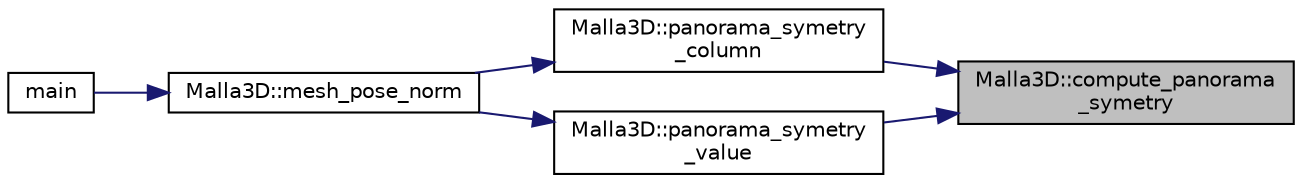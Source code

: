 digraph "Malla3D::compute_panorama_symetry"
{
 // LATEX_PDF_SIZE
  edge [fontname="Helvetica",fontsize="10",labelfontname="Helvetica",labelfontsize="10"];
  node [fontname="Helvetica",fontsize="10",shape=record];
  rankdir="RL";
  Node1 [label="Malla3D::compute_panorama\l_symetry",height=0.2,width=0.4,color="black", fillcolor="grey75", style="filled", fontcolor="black",tooltip="Computes symmetry values for every comlumn w of PANORAMA representation."];
  Node1 -> Node2 [dir="back",color="midnightblue",fontsize="10",style="solid",fontname="Helvetica"];
  Node2 [label="Malla3D::panorama_symetry\l_column",height=0.2,width=0.4,color="black", fillcolor="white", style="filled",URL="$classMalla3D.html#a5834161d0db601ac08929814967befa7",tooltip="Return w column where symmetry value of PANORAMA representation is maximun."];
  Node2 -> Node3 [dir="back",color="midnightblue",fontsize="10",style="solid",fontname="Helvetica"];
  Node3 [label="Malla3D::mesh_pose_norm",height=0.2,width=0.4,color="black", fillcolor="white", style="filled",URL="$classMalla3D.html#ac7be542da00ca44f53442c6ad64969b0",tooltip="Compute the normalized pose of 3d mesh."];
  Node3 -> Node4 [dir="back",color="midnightblue",fontsize="10",style="solid",fontname="Helvetica"];
  Node4 [label="main",height=0.2,width=0.4,color="black", fillcolor="white", style="filled",URL="$main_8cpp.html#a0ddf1224851353fc92bfbff6f499fa97",tooltip=" "];
  Node1 -> Node5 [dir="back",color="midnightblue",fontsize="10",style="solid",fontname="Helvetica"];
  Node5 [label="Malla3D::panorama_symetry\l_value",height=0.2,width=0.4,color="black", fillcolor="white", style="filled",URL="$classMalla3D.html#a6cc4d34dae47470b9908b21a772d34e2",tooltip="Return max value of symmetry of PANORAMA representation."];
  Node5 -> Node3 [dir="back",color="midnightblue",fontsize="10",style="solid",fontname="Helvetica"];
}
